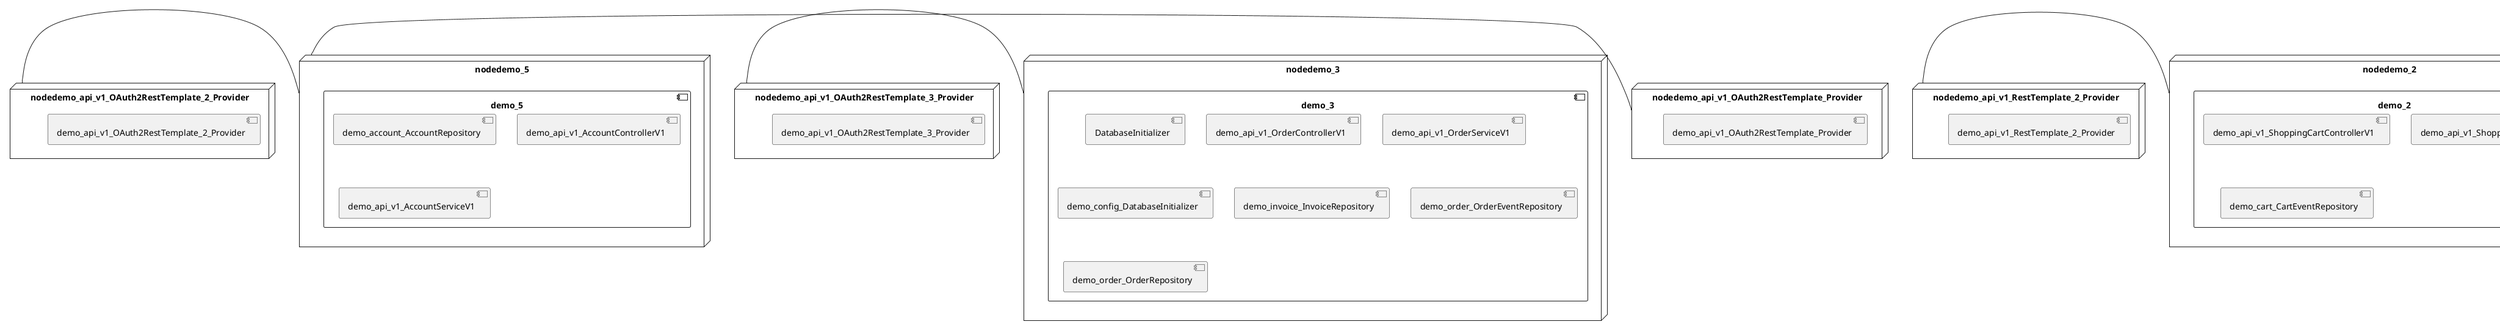 @startuml
skinparam fixCircleLabelOverlapping true
skinparam componentStyle uml2
node nodedemo {
component demo {
[demo_api_v1_UserControllerV1] [[kbastani-spring-cloud-event-sourcing-example.system#_DuG48mD2Ee-N_Lf9IbOx6Q]]
[demo_api_v1_UserServiceV1] [[kbastani-spring-cloud-event-sourcing-example.system#_DuG48mD2Ee-N_Lf9IbOx6Q]]
[demo_user_UserRepository] [[kbastani-spring-cloud-event-sourcing-example.system#_DuG48mD2Ee-N_Lf9IbOx6Q]]
}
}
node nodedemo_2 {
component demo_2 {
[demo_api_v1_ShoppingCartControllerV1] [[kbastani-spring-cloud-event-sourcing-example.system#_DuG48mD2Ee-N_Lf9IbOx6Q]]
[demo_api_v1_ShoppingCartServiceV1] [[kbastani-spring-cloud-event-sourcing-example.system#_DuG48mD2Ee-N_Lf9IbOx6Q]]
[demo_cart_CartEventRepository] [[kbastani-spring-cloud-event-sourcing-example.system#_DuG48mD2Ee-N_Lf9IbOx6Q]]
}
}
node nodedemo_3 {
component demo_3 {
[DatabaseInitializer] [[kbastani-spring-cloud-event-sourcing-example.system#_DuG48mD2Ee-N_Lf9IbOx6Q]]
[demo_api_v1_OrderControllerV1] [[kbastani-spring-cloud-event-sourcing-example.system#_DuG48mD2Ee-N_Lf9IbOx6Q]]
[demo_api_v1_OrderServiceV1] [[kbastani-spring-cloud-event-sourcing-example.system#_DuG48mD2Ee-N_Lf9IbOx6Q]]
[demo_config_DatabaseInitializer] [[kbastani-spring-cloud-event-sourcing-example.system#_DuG48mD2Ee-N_Lf9IbOx6Q]]
[demo_invoice_InvoiceRepository] [[kbastani-spring-cloud-event-sourcing-example.system#_DuG48mD2Ee-N_Lf9IbOx6Q]]
[demo_order_OrderEventRepository] [[kbastani-spring-cloud-event-sourcing-example.system#_DuG48mD2Ee-N_Lf9IbOx6Q]]
[demo_order_OrderRepository] [[kbastani-spring-cloud-event-sourcing-example.system#_DuG48mD2Ee-N_Lf9IbOx6Q]]
}
}
node nodedemo_4 {
component demo_4 {
[demo_api_v1_CatalogControllerV1] [[kbastani-spring-cloud-event-sourcing-example.system#_DuG48mD2Ee-N_Lf9IbOx6Q]]
[demo_api_v1_CatalogServiceV1] [[kbastani-spring-cloud-event-sourcing-example.system#_DuG48mD2Ee-N_Lf9IbOx6Q]]
[demo_catalog_CatalogInfoRepository] [[kbastani-spring-cloud-event-sourcing-example.system#_DuG48mD2Ee-N_Lf9IbOx6Q]]
}
}
node nodedemo_5 {
component demo_5 {
[demo_account_AccountRepository] [[kbastani-spring-cloud-event-sourcing-example.system#_DuG48mD2Ee-N_Lf9IbOx6Q]]
[demo_api_v1_AccountControllerV1] [[kbastani-spring-cloud-event-sourcing-example.system#_DuG48mD2Ee-N_Lf9IbOx6Q]]
[demo_api_v1_AccountServiceV1] [[kbastani-spring-cloud-event-sourcing-example.system#_DuG48mD2Ee-N_Lf9IbOx6Q]]
}
}
node nodedemo_6 {
component demo_6 {
[demo_UserController] [[kbastani-spring-cloud-event-sourcing-example.system#_DuG48mD2Ee-N_Lf9IbOx6Q]]
[demo_UserRepository] [[kbastani-spring-cloud-event-sourcing-example.system#_DuG48mD2Ee-N_Lf9IbOx6Q]]
[demo_UserService] [[kbastani-spring-cloud-event-sourcing-example.system#_DuG48mD2Ee-N_Lf9IbOx6Q]]
[demo_login_UserController] [[kbastani-spring-cloud-event-sourcing-example.system#_DuG48mD2Ee-N_Lf9IbOx6Q]]
}
}
node nodedemo_v1 {
component demo_v1 {
[demo_v1_InventoryControllerV1] [[kbastani-spring-cloud-event-sourcing-example.system#_DuG48mD2Ee-N_Lf9IbOx6Q]]
[demo_v1_InventoryServiceV1] [[kbastani-spring-cloud-event-sourcing-example.system#_DuG48mD2Ee-N_Lf9IbOx6Q]]
}
}
node nodedemo_api_v1_OAuth2RestTemplate_2_Provider {
[demo_api_v1_OAuth2RestTemplate_2_Provider] [[kbastani-spring-cloud-event-sourcing-example.system#_DuG48mD2Ee-N_Lf9IbOx6Q]]
}
node nodedemo_api_v1_OAuth2RestTemplate_3_Provider {
[demo_api_v1_OAuth2RestTemplate_3_Provider] [[kbastani-spring-cloud-event-sourcing-example.system#_DuG48mD2Ee-N_Lf9IbOx6Q]]
}
node nodedemo_api_v1_OAuth2RestTemplate_Provider {
[demo_api_v1_OAuth2RestTemplate_Provider] [[kbastani-spring-cloud-event-sourcing-example.system#_DuG48mD2Ee-N_Lf9IbOx6Q]]
}
node nodedemo_api_v1_RestTemplate_2_Provider {
[demo_api_v1_RestTemplate_2_Provider] [[kbastani-spring-cloud-event-sourcing-example.system#_DuG48mD2Ee-N_Lf9IbOx6Q]]
}
node nodedemo_api_v1_RestTemplate_Provider {
[demo_api_v1_RestTemplate_Provider] [[kbastani-spring-cloud-event-sourcing-example.system#_DuG48mD2Ee-N_Lf9IbOx6Q]]
}
node nodedemo_inventory_InventoryRepository_Provider {
[demo_inventory_InventoryRepository_Provider] [[kbastani-spring-cloud-event-sourcing-example.system#_DuG48mD2Ee-N_Lf9IbOx6Q]]
}
node nodedemo_login_AuthenticationManager_Provider {
[demo_login_AuthenticationManager_Provider] [[kbastani-spring-cloud-event-sourcing-example.system#_DuG48mD2Ee-N_Lf9IbOx6Q]]
}
node nodedemo_login_ClientDetailsService_Provider {
[demo_login_ClientDetailsService_Provider] [[kbastani-spring-cloud-event-sourcing-example.system#_DuG48mD2Ee-N_Lf9IbOx6Q]]
}
node nodedemo_login_HttpSessionSecurityContextRepository_Provider {
[demo_login_HttpSessionSecurityContextRepository_Provider] [[kbastani-spring-cloud-event-sourcing-example.system#_DuG48mD2Ee-N_Lf9IbOx6Q]]
}
node nodedemo_login_LoginController {
[demo_login_LoginController] [[kbastani-spring-cloud-event-sourcing-example.system#_DuG48mD2Ee-N_Lf9IbOx6Q]]
}
node nodedemo_product_ProductRepository_Provider {
[demo_product_ProductRepository_Provider] [[kbastani-spring-cloud-event-sourcing-example.system#_DuG48mD2Ee-N_Lf9IbOx6Q]]
}
node nodedemo_user_UserClientV1 {
[demo_user_UserClientV1] [[kbastani-spring-cloud-event-sourcing-example.system#_DuG48mD2Ee-N_Lf9IbOx6Q]]
}
node nodedemo_v1_Session_Provider {
[demo_v1_Session_Provider] [[kbastani-spring-cloud-event-sourcing-example.system#_DuG48mD2Ee-N_Lf9IbOx6Q]]
}
[nodedemo_api_v1_OAuth2RestTemplate_2_Provider] - [nodedemo_5]
[nodedemo_api_v1_OAuth2RestTemplate_3_Provider] - [nodedemo_3]
[nodedemo_api_v1_OAuth2RestTemplate_Provider] - [nodedemo_5]
[nodedemo_api_v1_RestTemplate_2_Provider] - [nodedemo_2]
[nodedemo_api_v1_RestTemplate_Provider] - [nodedemo_4]
[nodedemo_inventory_InventoryRepository_Provider] - [nodedemo_v1]
[nodedemo_login_AuthenticationManager_Provider] - [nodedemo_login_LoginController]
[nodedemo_login_ClientDetailsService_Provider] - [nodedemo_login_LoginController]
[nodedemo_login_HttpSessionSecurityContextRepository_Provider] - [nodedemo_login_LoginController]
[nodedemo_product_ProductRepository_Provider] - [nodedemo_v1]
[nodedemo_v1_Session_Provider] - [nodedemo_v1]
[nodedemo] - [nodedemo_user_UserClientV1]

@enduml
